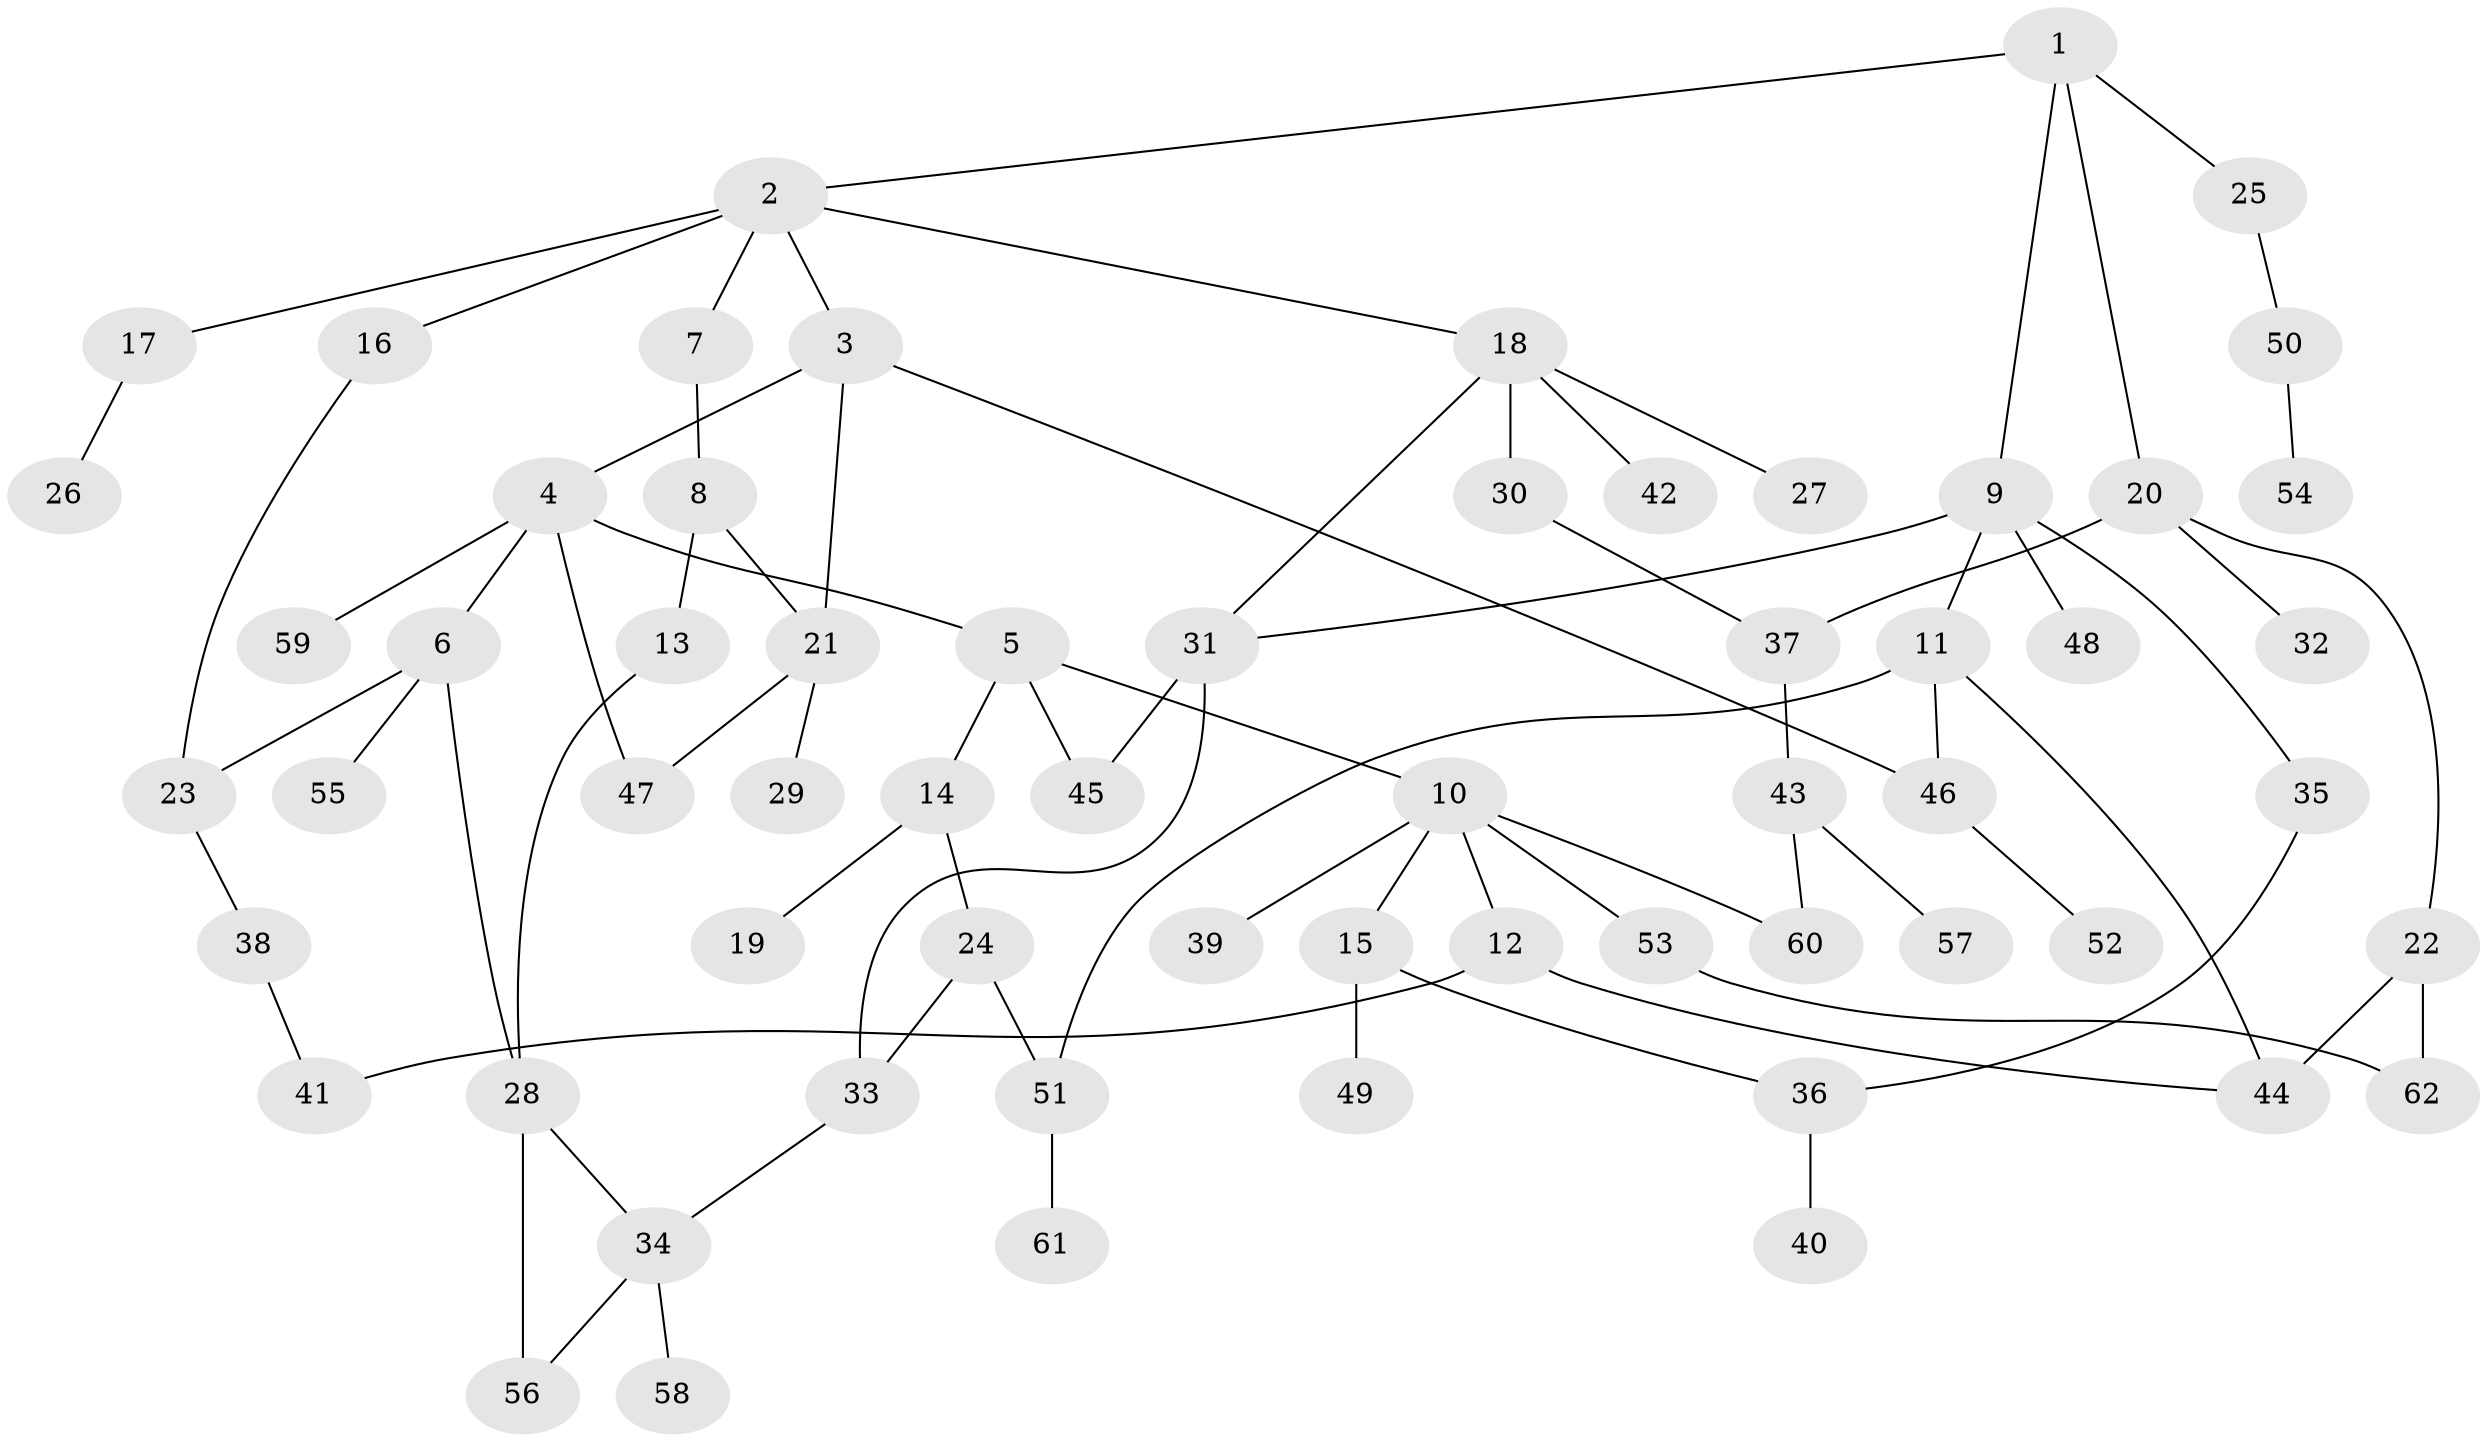 // Generated by graph-tools (version 1.1) at 2025/10/02/27/25 16:10:53]
// undirected, 62 vertices, 79 edges
graph export_dot {
graph [start="1"]
  node [color=gray90,style=filled];
  1;
  2;
  3;
  4;
  5;
  6;
  7;
  8;
  9;
  10;
  11;
  12;
  13;
  14;
  15;
  16;
  17;
  18;
  19;
  20;
  21;
  22;
  23;
  24;
  25;
  26;
  27;
  28;
  29;
  30;
  31;
  32;
  33;
  34;
  35;
  36;
  37;
  38;
  39;
  40;
  41;
  42;
  43;
  44;
  45;
  46;
  47;
  48;
  49;
  50;
  51;
  52;
  53;
  54;
  55;
  56;
  57;
  58;
  59;
  60;
  61;
  62;
  1 -- 2;
  1 -- 9;
  1 -- 20;
  1 -- 25;
  2 -- 3;
  2 -- 7;
  2 -- 16;
  2 -- 17;
  2 -- 18;
  3 -- 4;
  3 -- 46;
  3 -- 21;
  4 -- 5;
  4 -- 6;
  4 -- 47;
  4 -- 59;
  5 -- 10;
  5 -- 14;
  5 -- 45;
  6 -- 23;
  6 -- 28;
  6 -- 55;
  7 -- 8;
  8 -- 13;
  8 -- 21;
  9 -- 11;
  9 -- 31;
  9 -- 35;
  9 -- 48;
  10 -- 12;
  10 -- 15;
  10 -- 39;
  10 -- 53;
  10 -- 60;
  11 -- 46;
  11 -- 51;
  11 -- 44;
  12 -- 41;
  12 -- 44;
  13 -- 28;
  14 -- 19;
  14 -- 24;
  15 -- 36;
  15 -- 49;
  16 -- 23;
  17 -- 26;
  18 -- 27;
  18 -- 30;
  18 -- 42;
  18 -- 31;
  20 -- 22;
  20 -- 32;
  20 -- 37;
  21 -- 29;
  21 -- 47;
  22 -- 44;
  22 -- 62;
  23 -- 38;
  24 -- 51;
  24 -- 33;
  25 -- 50;
  28 -- 34;
  28 -- 56;
  30 -- 37;
  31 -- 33;
  31 -- 45;
  33 -- 34;
  34 -- 58;
  34 -- 56;
  35 -- 36;
  36 -- 40;
  37 -- 43;
  38 -- 41;
  43 -- 57;
  43 -- 60;
  46 -- 52;
  50 -- 54;
  51 -- 61;
  53 -- 62;
}
